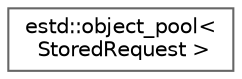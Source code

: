 digraph "Graphical Class Hierarchy"
{
 // LATEX_PDF_SIZE
  bgcolor="transparent";
  edge [fontname=Helvetica,fontsize=10,labelfontname=Helvetica,labelfontsize=10];
  node [fontname=Helvetica,fontsize=10,shape=box,height=0.2,width=0.4];
  rankdir="LR";
  Node0 [id="Node000000",label="estd::object_pool\<\l StoredRequest \>",height=0.2,width=0.4,color="grey40", fillcolor="white", style="filled",URL="$d8/da0/classestd_1_1object__pool.html",tooltip=" "];
}
